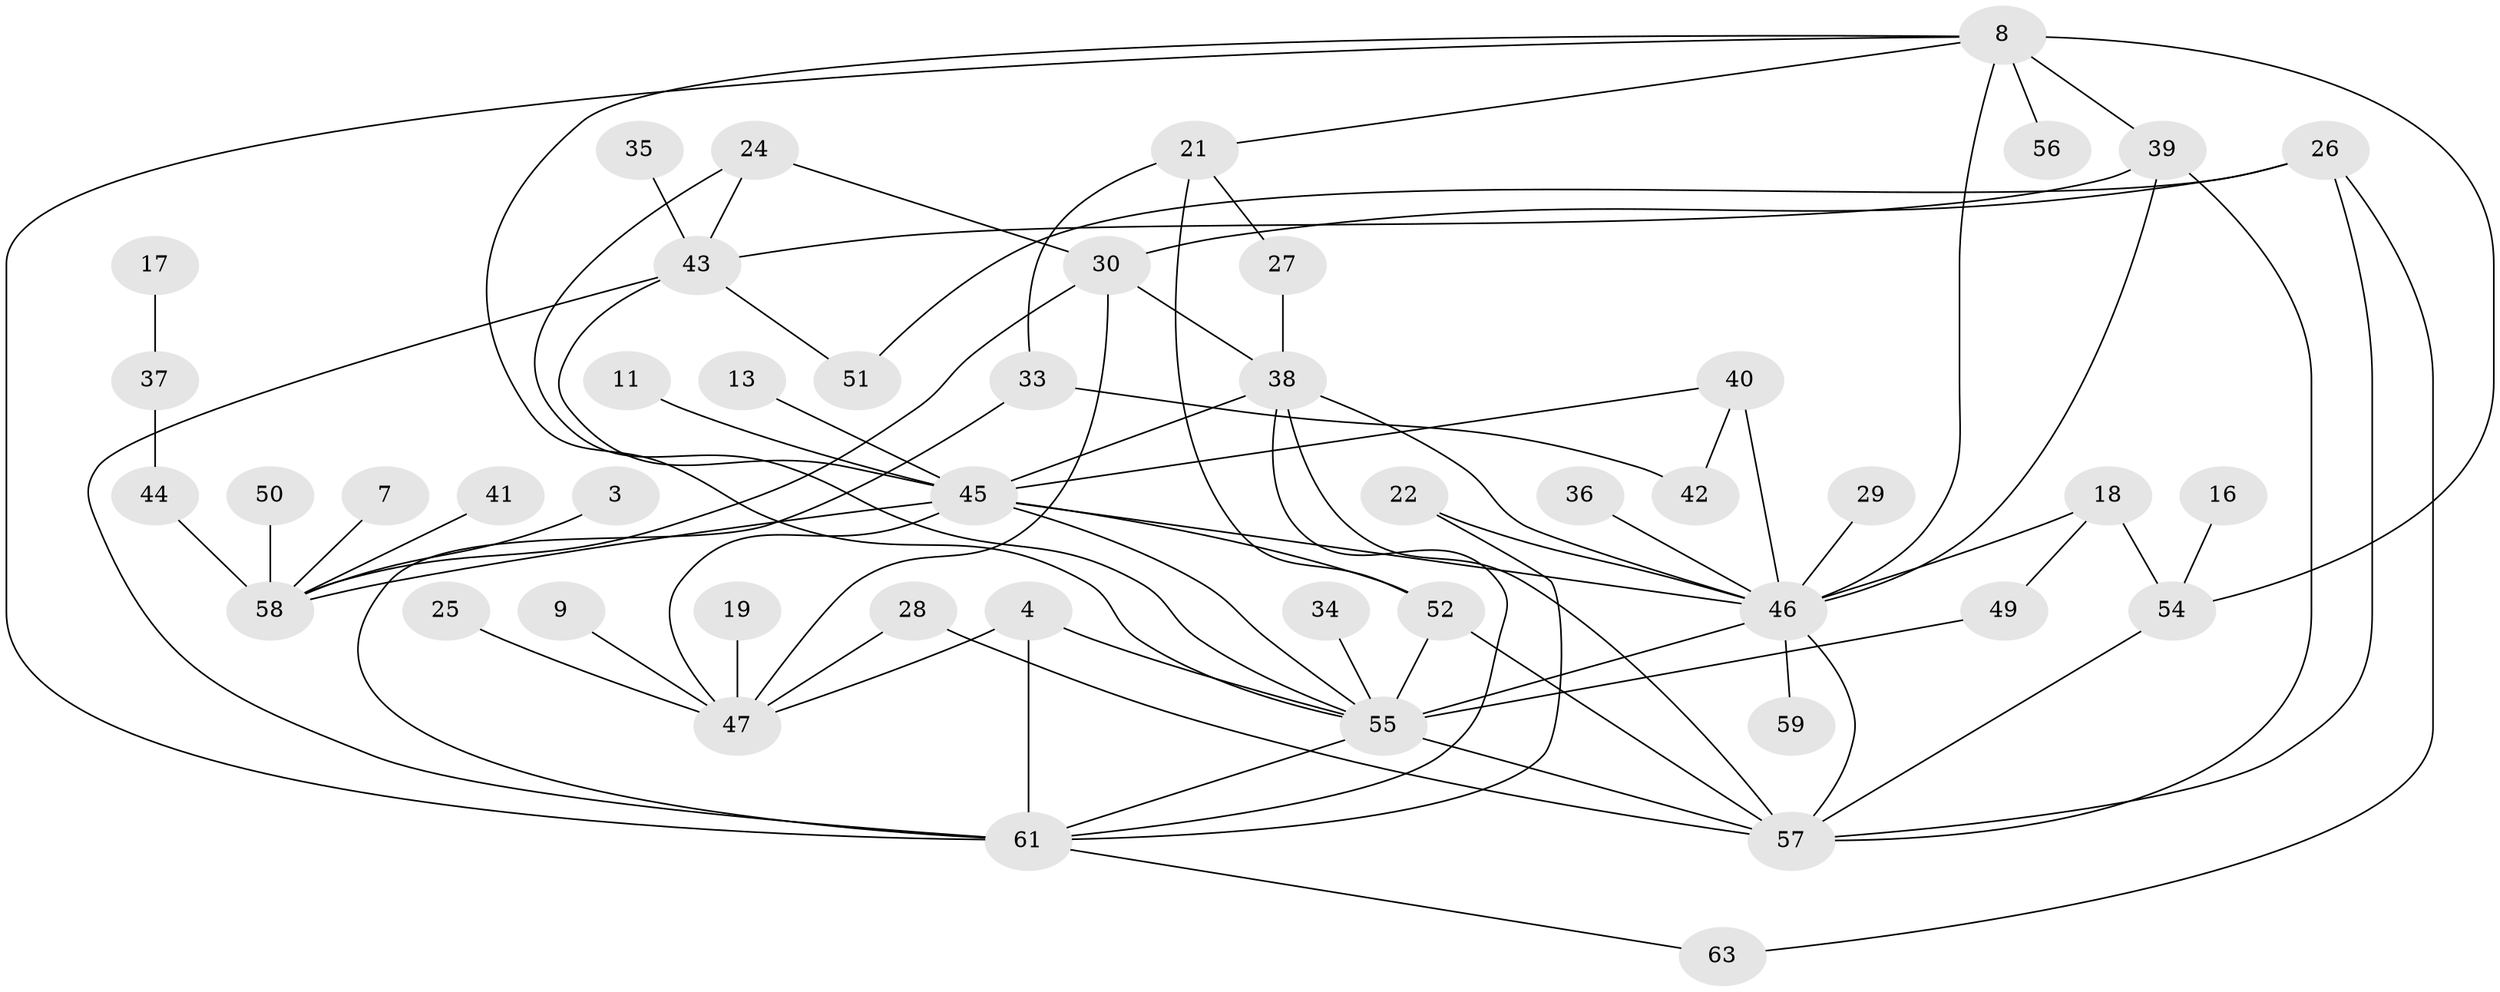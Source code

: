 // original degree distribution, {5: 0.08, 1: 0.208, 3: 0.224, 0: 0.12, 2: 0.224, 4: 0.104, 6: 0.016, 7: 0.016, 8: 0.008}
// Generated by graph-tools (version 1.1) at 2025/25/03/09/25 03:25:19]
// undirected, 47 vertices, 78 edges
graph export_dot {
graph [start="1"]
  node [color=gray90,style=filled];
  3;
  4;
  7;
  8;
  9;
  11;
  13;
  16;
  17;
  18;
  19;
  21;
  22;
  24;
  25;
  26;
  27;
  28;
  29;
  30;
  33;
  34;
  35;
  36;
  37;
  38;
  39;
  40;
  41;
  42;
  43;
  44;
  45;
  46;
  47;
  49;
  50;
  51;
  52;
  54;
  55;
  56;
  57;
  58;
  59;
  61;
  63;
  3 -- 58 [weight=1.0];
  4 -- 47 [weight=1.0];
  4 -- 55 [weight=1.0];
  4 -- 61 [weight=1.0];
  7 -- 58 [weight=1.0];
  8 -- 21 [weight=1.0];
  8 -- 39 [weight=2.0];
  8 -- 46 [weight=1.0];
  8 -- 54 [weight=1.0];
  8 -- 55 [weight=1.0];
  8 -- 56 [weight=1.0];
  8 -- 61 [weight=1.0];
  9 -- 47 [weight=1.0];
  11 -- 45 [weight=1.0];
  13 -- 45 [weight=1.0];
  16 -- 54 [weight=1.0];
  17 -- 37 [weight=1.0];
  18 -- 46 [weight=1.0];
  18 -- 49 [weight=1.0];
  18 -- 54 [weight=1.0];
  19 -- 47 [weight=2.0];
  21 -- 27 [weight=1.0];
  21 -- 33 [weight=2.0];
  21 -- 52 [weight=2.0];
  22 -- 46 [weight=1.0];
  22 -- 61 [weight=1.0];
  24 -- 30 [weight=1.0];
  24 -- 43 [weight=1.0];
  24 -- 55 [weight=1.0];
  25 -- 47 [weight=1.0];
  26 -- 30 [weight=1.0];
  26 -- 51 [weight=1.0];
  26 -- 57 [weight=1.0];
  26 -- 63 [weight=1.0];
  27 -- 38 [weight=1.0];
  28 -- 47 [weight=1.0];
  28 -- 57 [weight=1.0];
  29 -- 46 [weight=1.0];
  30 -- 38 [weight=1.0];
  30 -- 47 [weight=1.0];
  30 -- 58 [weight=1.0];
  33 -- 42 [weight=1.0];
  33 -- 61 [weight=2.0];
  34 -- 55 [weight=1.0];
  35 -- 43 [weight=1.0];
  36 -- 46 [weight=1.0];
  37 -- 44 [weight=1.0];
  38 -- 45 [weight=1.0];
  38 -- 46 [weight=2.0];
  38 -- 57 [weight=1.0];
  38 -- 61 [weight=1.0];
  39 -- 43 [weight=1.0];
  39 -- 46 [weight=1.0];
  39 -- 57 [weight=1.0];
  40 -- 42 [weight=1.0];
  40 -- 45 [weight=1.0];
  40 -- 46 [weight=2.0];
  41 -- 58 [weight=1.0];
  43 -- 45 [weight=1.0];
  43 -- 51 [weight=1.0];
  43 -- 61 [weight=1.0];
  44 -- 58 [weight=1.0];
  45 -- 46 [weight=1.0];
  45 -- 47 [weight=1.0];
  45 -- 52 [weight=1.0];
  45 -- 55 [weight=1.0];
  45 -- 58 [weight=2.0];
  46 -- 55 [weight=1.0];
  46 -- 57 [weight=1.0];
  46 -- 59 [weight=1.0];
  49 -- 55 [weight=1.0];
  50 -- 58 [weight=2.0];
  52 -- 55 [weight=3.0];
  52 -- 57 [weight=1.0];
  54 -- 57 [weight=1.0];
  55 -- 57 [weight=1.0];
  55 -- 61 [weight=1.0];
  61 -- 63 [weight=1.0];
}
